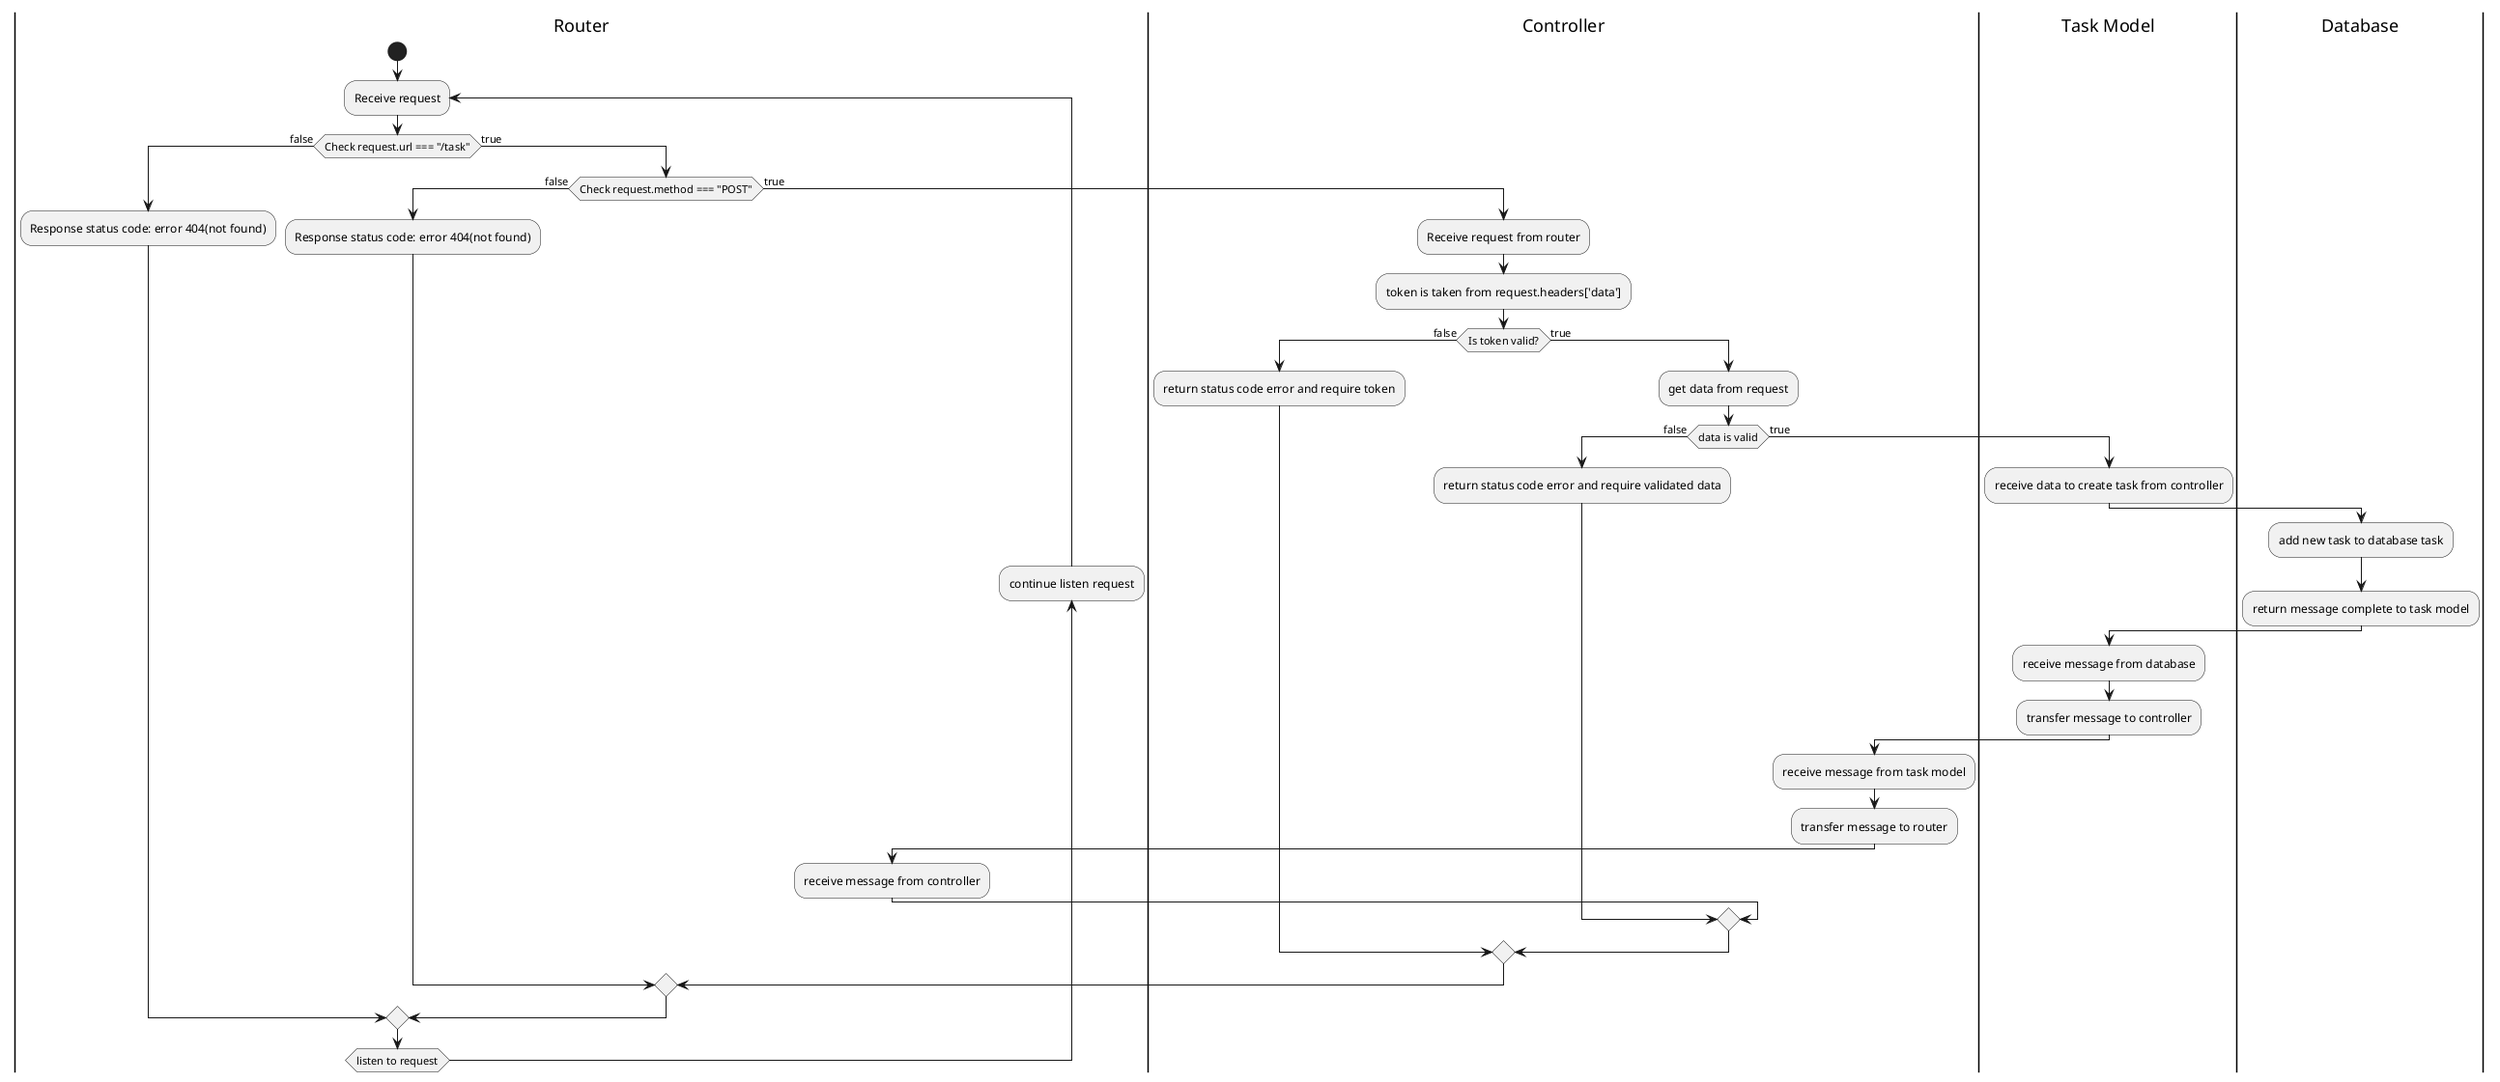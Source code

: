 @startuml diagram router createTask
|Router|
start 
repeat:Receive request 
    if(Check request.url === "/task") then (false)
    label haha;
    :Response status code: error 404(not found);
    
    else (true)
        if(Check request.method === "POST") then (false)
        :Response status code: error 404(not found);
        else (true)
            |Controller|
            :Receive request from router;
            :token is taken from request.headers['data'];
            if(Is token valid?) then (false)
                :return status code error and require token;
                |Router|
                
            else (true)
                |Controller|
                :get data from request;
                if(data is valid) then (false)
                :return status code error and require validated data;
                |Router|
                else (true)
                    |Task Model|
                        :receive data to create task from controller;
                    |Database|
                        :add new task to database task;
                        :return message complete to task model;
                    |Task Model|
                        :receive message from database;
                        :transfer message to controller;
                    |Controller|
                        :receive message from task model;
                        :transfer message to router;
                    |Router|
                        :receive message from controller;
                    
                endif
            endif
        endif
    endif
backward:continue listen request;
repeat while (listen to request)                


